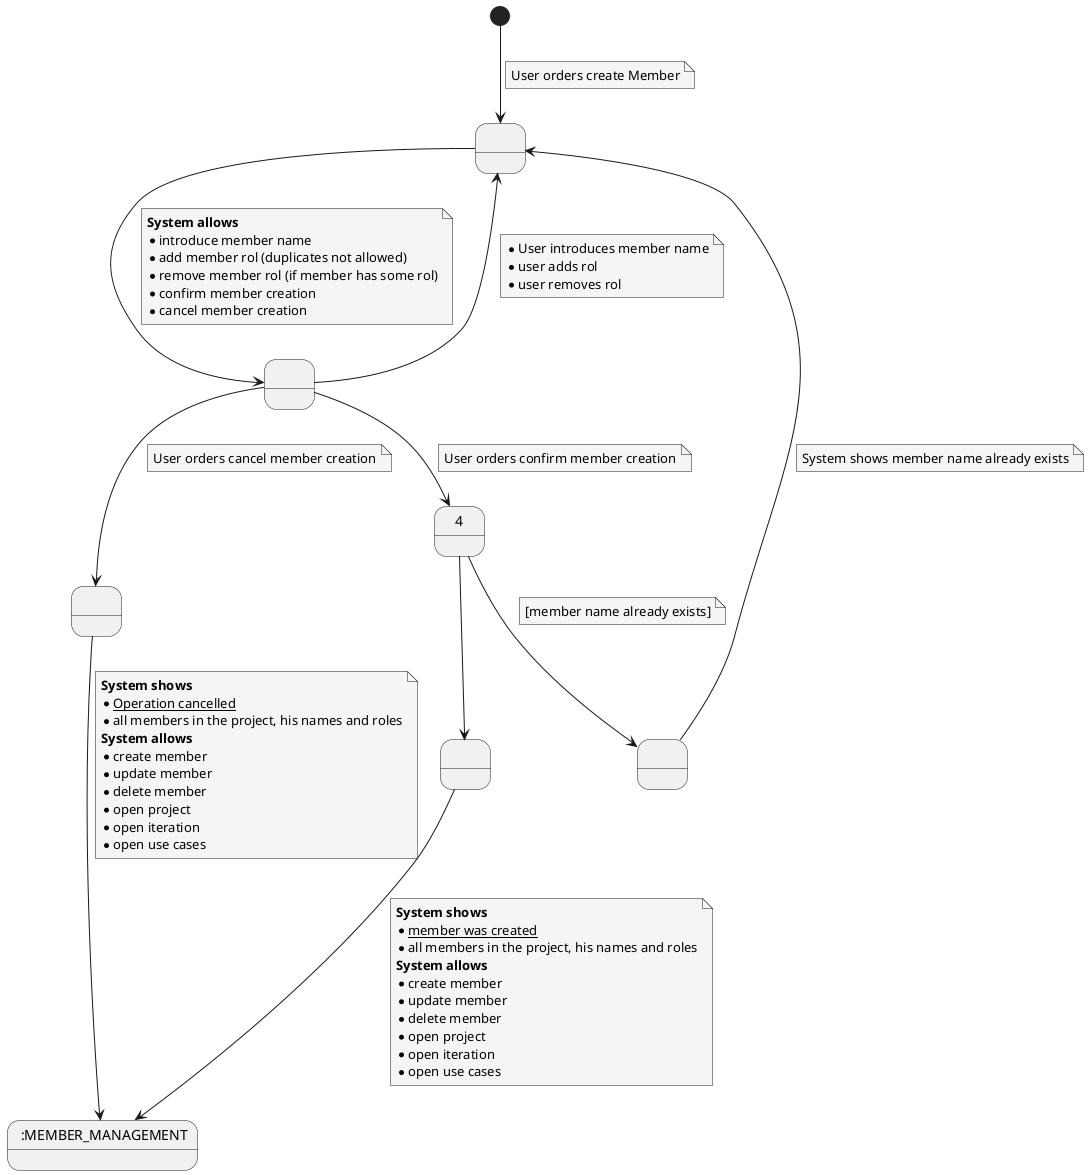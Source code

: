 @startuml

skinparam {
    NoteBackgroundColor #whiteSmoke
}

state 1 as " "
state 3 as " "
state 4 as " "
state 5 as " "
state 8 as " "
state 7 as " "
state 4 <<choice>>
state 6 as " :MEMBER_MANAGEMENT"

[*] --> 1
note on link
    User orders create Member
end note

1 --> 3
note on link
    <b>System allows</b>
    * introduce member name
    * add member rol (duplicates not allowed)
    * remove member rol (if member has some rol)
    * confirm member creation
    * cancel member creation
end note

3 --> 1
note on link
    * User introduces member name
    * user adds rol
    * user removes rol
end note

3 --> 8
note on link
User orders cancel member creation
end note

3 --> 4
note on link
    User orders confirm member creation
end note

4 --> 5
note on link
[member name already exists]
end note

5 --> 1
note on link
System shows member name already exists
end note

4 --> 7

7 --> 6
note on link
    <b>System shows</b>
    * __member was created__
    * all members in the project, his names and roles
    <b>System allows</b>
    * create member
    * update member
    * delete member
    * open project
    * open iteration
    * open use cases
end note

8 --> 6
note on link
    <b>System shows</b>
    * __Operation cancelled__
    * all members in the project, his names and roles
    <b>System allows</b>
    * create member
    * update member
    * delete member
    * open project
    * open iteration
    * open use cases
end note

@enduml
